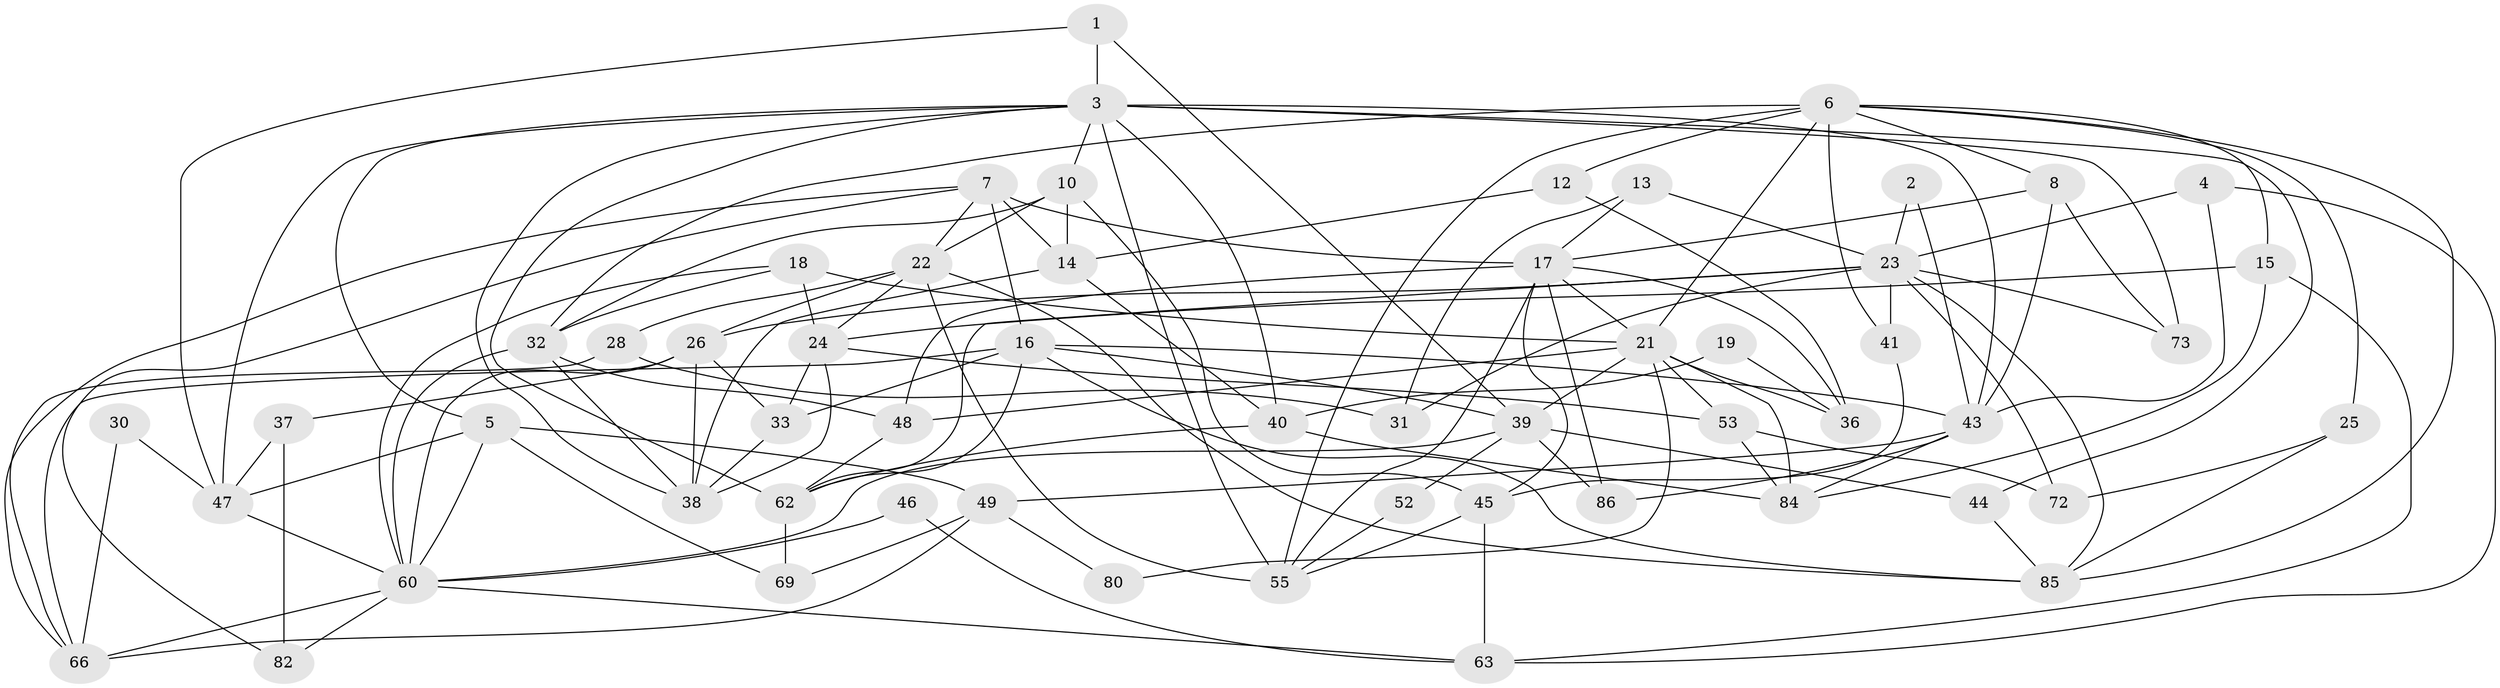 // Generated by graph-tools (version 1.1) at 2025/52/02/27/25 19:52:07]
// undirected, 56 vertices, 136 edges
graph export_dot {
graph [start="1"]
  node [color=gray90,style=filled];
  1;
  2;
  3 [super="+9"];
  4;
  5 [super="+59"];
  6 [super="+11"];
  7 [super="+35"];
  8 [super="+29"];
  10 [super="+20"];
  12;
  13;
  14 [super="+68"];
  15 [super="+83"];
  16 [super="+27"];
  17 [super="+67"];
  18;
  19;
  21 [super="+81"];
  22 [super="+75"];
  23 [super="+34"];
  24 [super="+61"];
  25;
  26 [super="+50"];
  28 [super="+64"];
  30;
  31 [super="+42"];
  32 [super="+54"];
  33 [super="+70"];
  36 [super="+88"];
  37;
  38;
  39 [super="+58"];
  40 [super="+57"];
  41;
  43 [super="+51"];
  44;
  45 [super="+77"];
  46;
  47 [super="+56"];
  48;
  49 [super="+78"];
  52;
  53 [super="+74"];
  55 [super="+87"];
  60 [super="+71"];
  62 [super="+79"];
  63 [super="+65"];
  66 [super="+76"];
  69;
  72;
  73;
  80;
  82;
  84;
  85;
  86;
  1 -- 39;
  1 -- 3;
  1 -- 47;
  2 -- 23;
  2 -- 43;
  3 -- 40;
  3 -- 73;
  3 -- 38;
  3 -- 44;
  3 -- 5;
  3 -- 62;
  3 -- 10;
  3 -- 43;
  3 -- 47;
  3 -- 55;
  4 -- 63;
  4 -- 23;
  4 -- 43;
  5 -- 49;
  5 -- 69;
  5 -- 60;
  5 -- 47;
  6 -- 25;
  6 -- 85;
  6 -- 12;
  6 -- 15;
  6 -- 32;
  6 -- 41;
  6 -- 21;
  6 -- 8;
  6 -- 55;
  7 -- 17 [weight=2];
  7 -- 14;
  7 -- 82;
  7 -- 22;
  7 -- 16;
  7 -- 66;
  8 -- 17;
  8 -- 73;
  8 -- 43;
  10 -- 32;
  10 -- 22;
  10 -- 45;
  10 -- 14;
  12 -- 14;
  12 -- 36;
  13 -- 17;
  13 -- 23;
  13 -- 31;
  14 -- 38;
  14 -- 40;
  15 -- 84;
  15 -- 24;
  15 -- 63;
  16 -- 85;
  16 -- 33;
  16 -- 43;
  16 -- 39;
  16 -- 62;
  16 -- 66;
  17 -- 48;
  17 -- 21;
  17 -- 36 [weight=2];
  17 -- 86;
  17 -- 55;
  17 -- 45;
  18 -- 60;
  18 -- 21;
  18 -- 32;
  18 -- 24;
  19 -- 40;
  19 -- 36;
  21 -- 48;
  21 -- 80;
  21 -- 36 [weight=2];
  21 -- 84;
  21 -- 39;
  21 -- 53;
  22 -- 24;
  22 -- 26;
  22 -- 28;
  22 -- 85;
  22 -- 55;
  23 -- 26;
  23 -- 72;
  23 -- 41;
  23 -- 73;
  23 -- 85;
  23 -- 31;
  23 -- 62;
  24 -- 53;
  24 -- 38;
  24 -- 33;
  25 -- 72;
  25 -- 85;
  26 -- 33;
  26 -- 37;
  26 -- 60;
  26 -- 38;
  28 -- 66;
  28 -- 31 [weight=2];
  30 -- 66;
  30 -- 47;
  32 -- 48;
  32 -- 60;
  32 -- 38;
  33 -- 38;
  37 -- 82;
  37 -- 47;
  39 -- 44;
  39 -- 52;
  39 -- 86;
  39 -- 60;
  40 -- 84;
  40 -- 62 [weight=2];
  41 -- 45;
  43 -- 84;
  43 -- 86;
  43 -- 49;
  44 -- 85;
  45 -- 55;
  45 -- 63 [weight=2];
  46 -- 60;
  46 -- 63;
  47 -- 60;
  48 -- 62;
  49 -- 80;
  49 -- 69;
  49 -- 66;
  52 -- 55;
  53 -- 84;
  53 -- 72;
  60 -- 66;
  60 -- 82;
  60 -- 63;
  62 -- 69;
}
